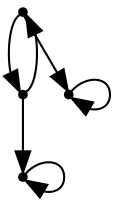 digraph model {
	0 [shape=point,label=""];
	1 [shape=point,label=""];
	2 [shape=point,label=""];
	3 [shape=point,label=""];
	0 -> 1 [shape=point,label=""];
	0 -> 2 [shape=point,label=""];
	1 -> 0 [shape=point,label=""];
	1 -> 3 [shape=point,label=""];
	2 -> 2 [shape=point,label=""];
	3 -> 3 [shape=point,label=""];
}

